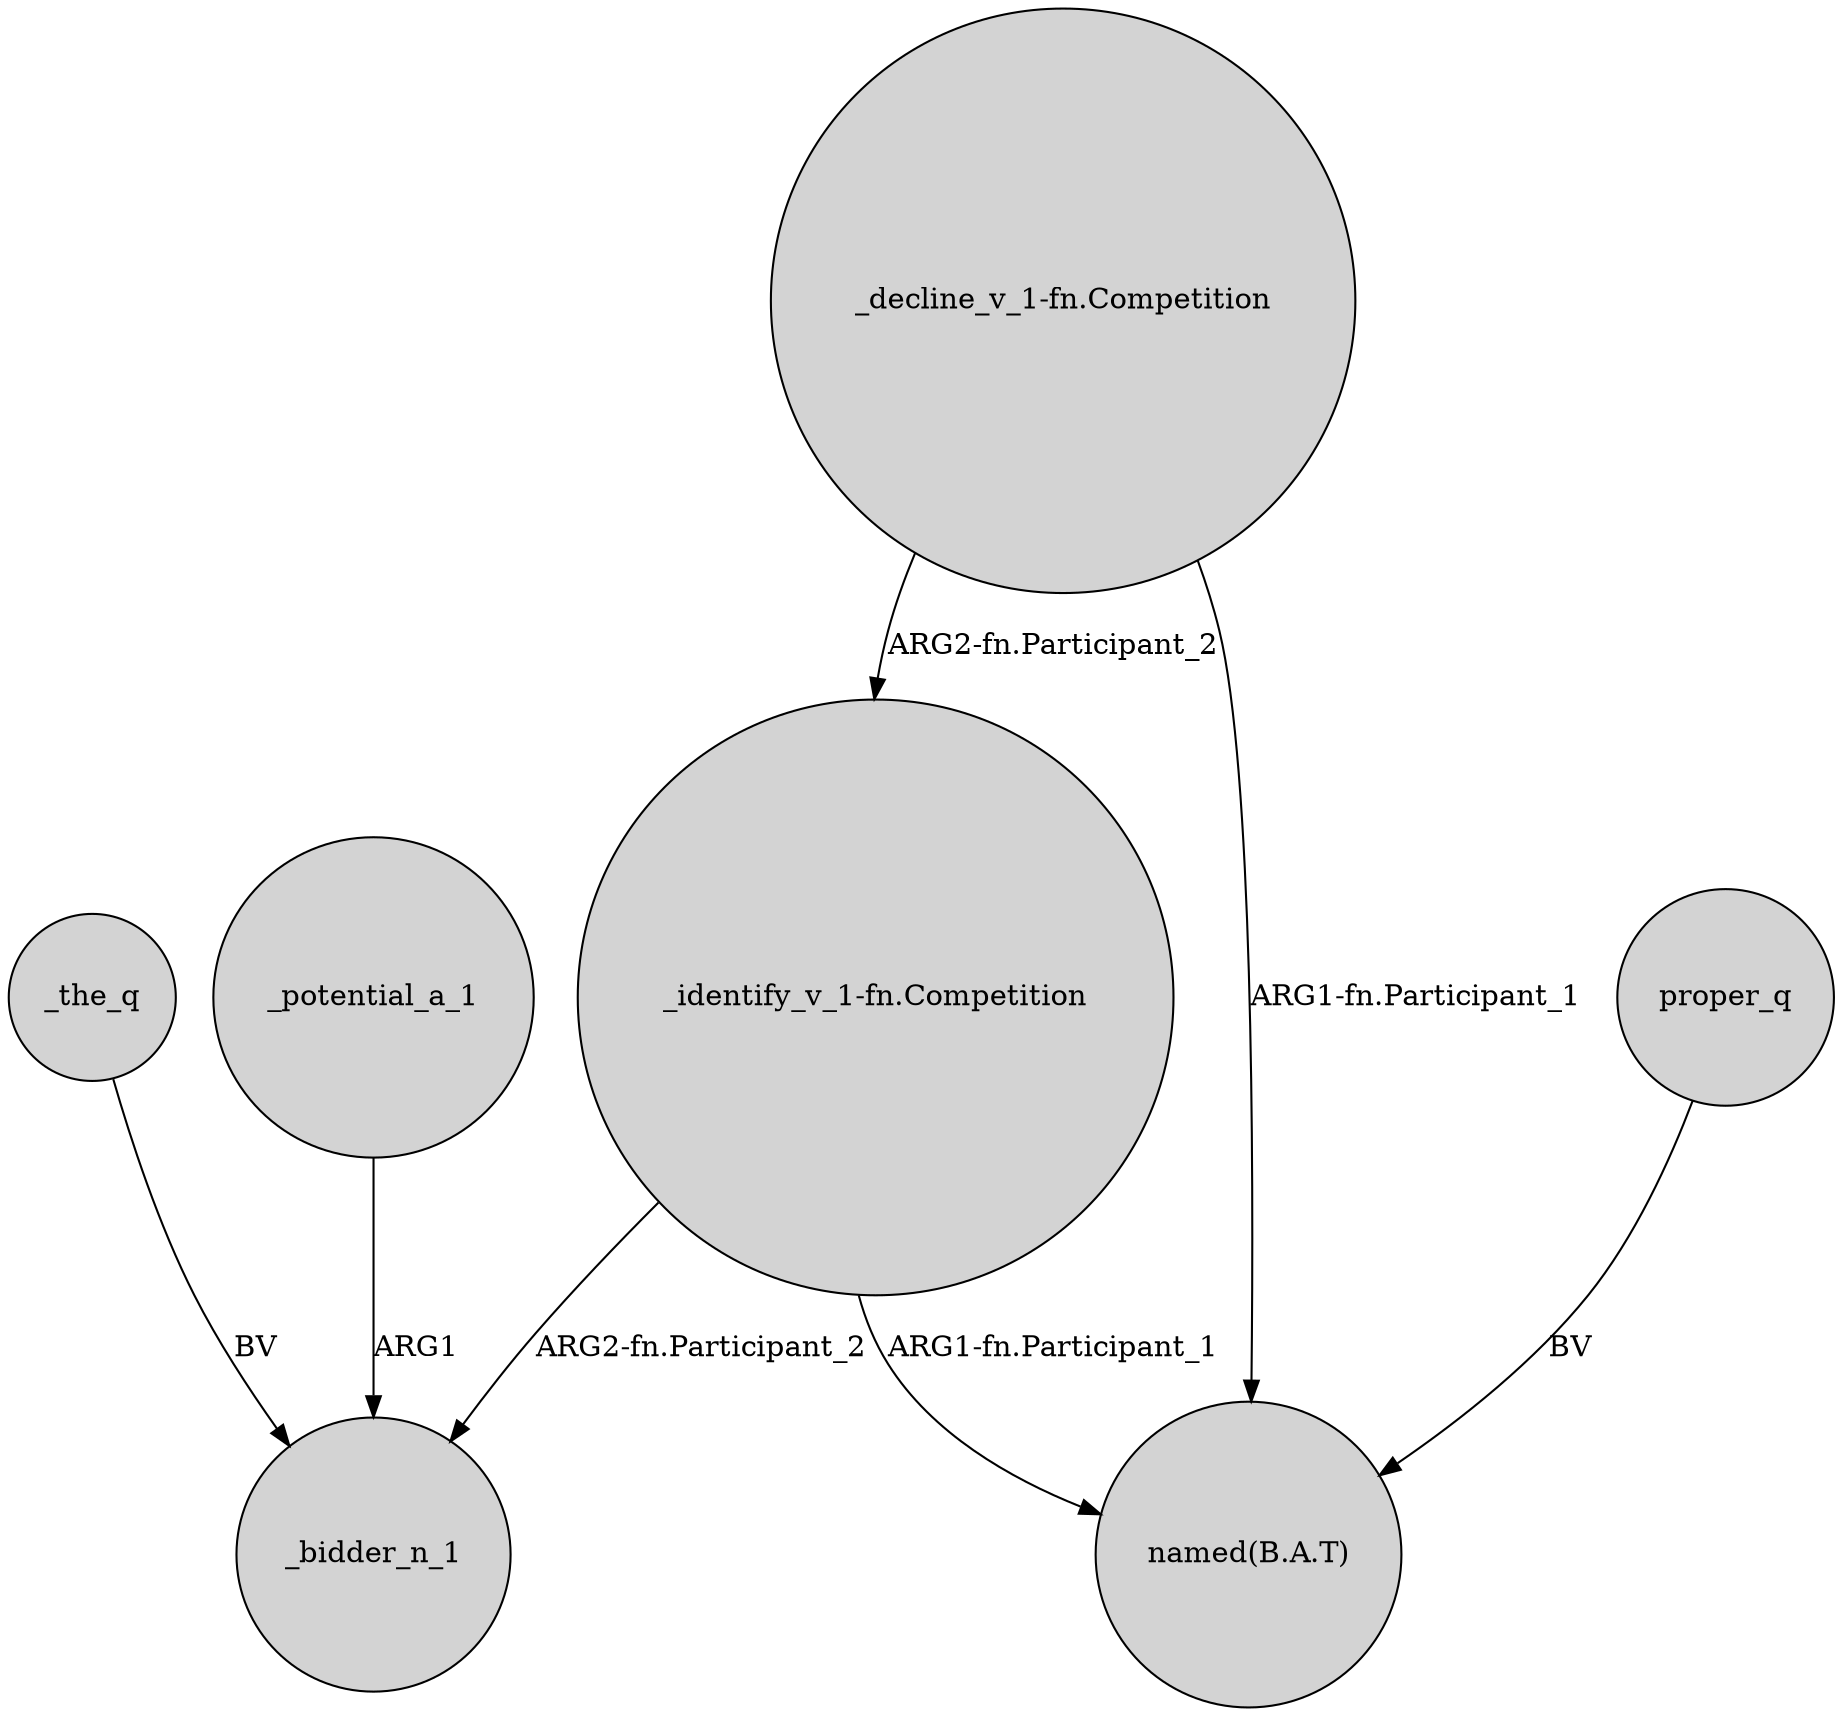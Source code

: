 digraph {
	node [shape=circle style=filled]
	_the_q -> _bidder_n_1 [label=BV]
	_potential_a_1 -> _bidder_n_1 [label=ARG1]
	"_identify_v_1-fn.Competition" -> _bidder_n_1 [label="ARG2-fn.Participant_2"]
	"_decline_v_1-fn.Competition" -> "_identify_v_1-fn.Competition" [label="ARG2-fn.Participant_2"]
	"_decline_v_1-fn.Competition" -> "named(B.A.T)" [label="ARG1-fn.Participant_1"]
	"_identify_v_1-fn.Competition" -> "named(B.A.T)" [label="ARG1-fn.Participant_1"]
	proper_q -> "named(B.A.T)" [label=BV]
}
